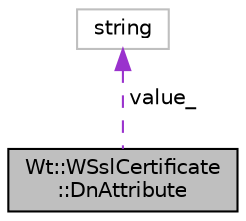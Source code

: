digraph "Wt::WSslCertificate::DnAttribute"
{
 // LATEX_PDF_SIZE
  edge [fontname="Helvetica",fontsize="10",labelfontname="Helvetica",labelfontsize="10"];
  node [fontname="Helvetica",fontsize="10",shape=record];
  Node1 [label="Wt::WSslCertificate\l::DnAttribute",height=0.2,width=0.4,color="black", fillcolor="grey75", style="filled", fontcolor="black",tooltip="Distinguished name attribute (also known as relative distinguished name)"];
  Node2 -> Node1 [dir="back",color="darkorchid3",fontsize="10",style="dashed",label=" value_" ,fontname="Helvetica"];
  Node2 [label="string",height=0.2,width=0.4,color="grey75", fillcolor="white", style="filled",tooltip=" "];
}
